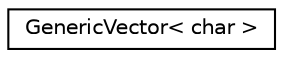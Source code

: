 digraph "Graphical Class Hierarchy"
{
 // LATEX_PDF_SIZE
  edge [fontname="Helvetica",fontsize="10",labelfontname="Helvetica",labelfontsize="10"];
  node [fontname="Helvetica",fontsize="10",shape=record];
  rankdir="LR";
  Node0 [label="GenericVector\< char \>",height=0.2,width=0.4,color="black", fillcolor="white", style="filled",URL="$class_generic_vector.html",tooltip=" "];
}
